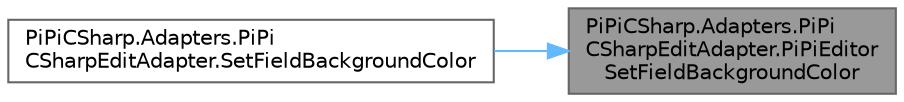 digraph "PiPiCSharp.Adapters.PiPiCSharpEditAdapter.PiPiEditorSetFieldBackgroundColor"
{
 // LATEX_PDF_SIZE
  bgcolor="transparent";
  edge [fontname=Helvetica,fontsize=10,labelfontname=Helvetica,labelfontsize=10];
  node [fontname=Helvetica,fontsize=10,shape=box,height=0.2,width=0.4];
  rankdir="RL";
  Node1 [id="Node000001",label="PiPiCSharp.Adapters.PiPi\lCSharpEditAdapter.PiPiEditor\lSetFieldBackgroundColor",height=0.2,width=0.4,color="gray40", fillcolor="grey60", style="filled", fontcolor="black",tooltip="Invoke c++ PiPiEditor SetFieldBackgroundColor."];
  Node1 -> Node2 [id="edge1_Node000001_Node000002",dir="back",color="steelblue1",style="solid",tooltip=" "];
  Node2 [id="Node000002",label="PiPiCSharp.Adapters.PiPi\lCSharpEditAdapter.SetFieldBackgroundColor",height=0.2,width=0.4,color="grey40", fillcolor="white", style="filled",URL="$class_pi_pi_c_sharp_1_1_adapters_1_1_pi_pi_c_sharp_edit_adapter.html#a3f41a6dcb7881cdb8c7beec76bc81067",tooltip="Set field background color."];
}
